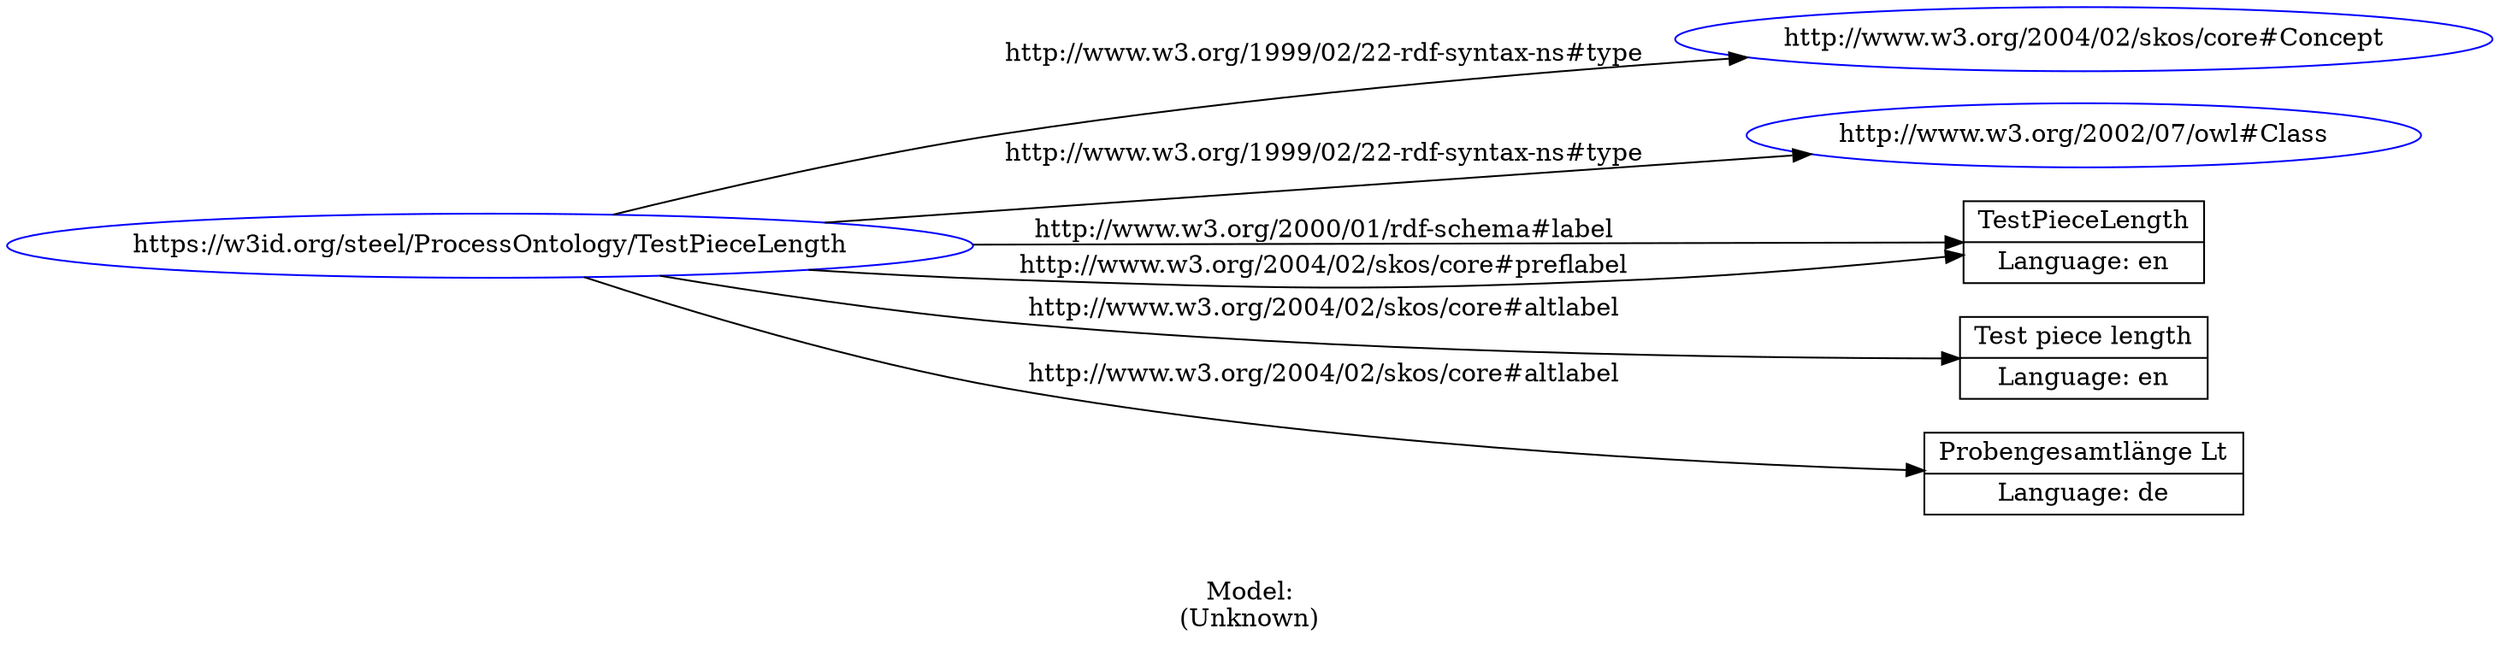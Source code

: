 digraph {
	rankdir = LR;
	charset="utf-8";

	"Rhttps://w3id.org/steel/ProcessOntology/TestPieceLength" -> "Rhttp://www.w3.org/2004/02/skos/core#Concept" [ label="http://www.w3.org/1999/02/22-rdf-syntax-ns#type" ];
	"Rhttps://w3id.org/steel/ProcessOntology/TestPieceLength" -> "Rhttp://www.w3.org/2002/07/owl#Class" [ label="http://www.w3.org/1999/02/22-rdf-syntax-ns#type" ];
	"Rhttps://w3id.org/steel/ProcessOntology/TestPieceLength" -> "LTestPieceLength|Language: en" [ label="http://www.w3.org/2000/01/rdf-schema#label" ];
	"Rhttps://w3id.org/steel/ProcessOntology/TestPieceLength" -> "LTest piece length|Language: en" [ label="http://www.w3.org/2004/02/skos/core#altlabel" ];
	"Rhttps://w3id.org/steel/ProcessOntology/TestPieceLength" -> "LProbengesamtlänge Lt|Language: de" [ label="http://www.w3.org/2004/02/skos/core#altlabel" ];
	"Rhttps://w3id.org/steel/ProcessOntology/TestPieceLength" -> "LTestPieceLength|Language: en" [ label="http://www.w3.org/2004/02/skos/core#preflabel" ];

	// Resources
	"Rhttps://w3id.org/steel/ProcessOntology/TestPieceLength" [ label="https://w3id.org/steel/ProcessOntology/TestPieceLength", shape = ellipse, color = blue ];
	"Rhttp://www.w3.org/2004/02/skos/core#Concept" [ label="http://www.w3.org/2004/02/skos/core#Concept", shape = ellipse, color = blue ];
	"Rhttp://www.w3.org/2002/07/owl#Class" [ label="http://www.w3.org/2002/07/owl#Class", shape = ellipse, color = blue ];

	// Anonymous nodes

	// Literals
	"LTestPieceLength|Language: en" [ label="TestPieceLength|Language: en", shape = record ];
	"LTest piece length|Language: en" [ label="Test piece length|Language: en", shape = record ];
	"LProbengesamtlänge Lt|Language: de" [ label="Probengesamtlänge Lt|Language: de", shape = record ];

	label="\n\nModel:\n(Unknown)";
}
